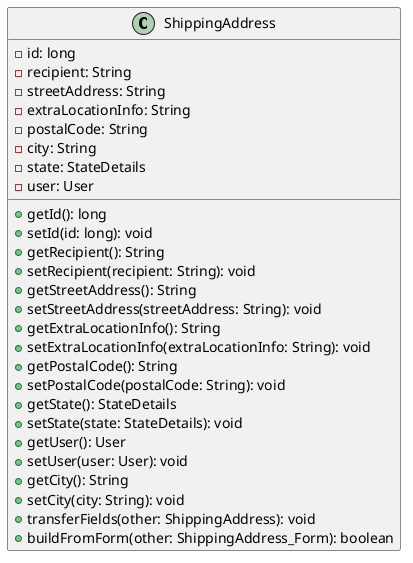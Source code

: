 @startuml
class ShippingAddress [[java:edu.sru.cpsc.webshopping.domain.billing.ShippingAddress]] {
	-id: long
	-recipient: String
	-streetAddress: String
	-extraLocationInfo: String
	-postalCode: String
	-city: String
	-state: StateDetails
	-user: User
	+getId(): long
	+setId(id: long): void
	+getRecipient(): String
	+setRecipient(recipient: String): void
	+getStreetAddress(): String
	+setStreetAddress(streetAddress: String): void
	+getExtraLocationInfo(): String
	+setExtraLocationInfo(extraLocationInfo: String): void
	+getPostalCode(): String
	+setPostalCode(postalCode: String): void
	+getState(): StateDetails
	+setState(state: StateDetails): void
	+getUser(): User
	+setUser(user: User): void
	+getCity(): String
	+setCity(city: String): void
	+transferFields(other: ShippingAddress): void
	+buildFromForm(other: ShippingAddress_Form): boolean
}
@enduml